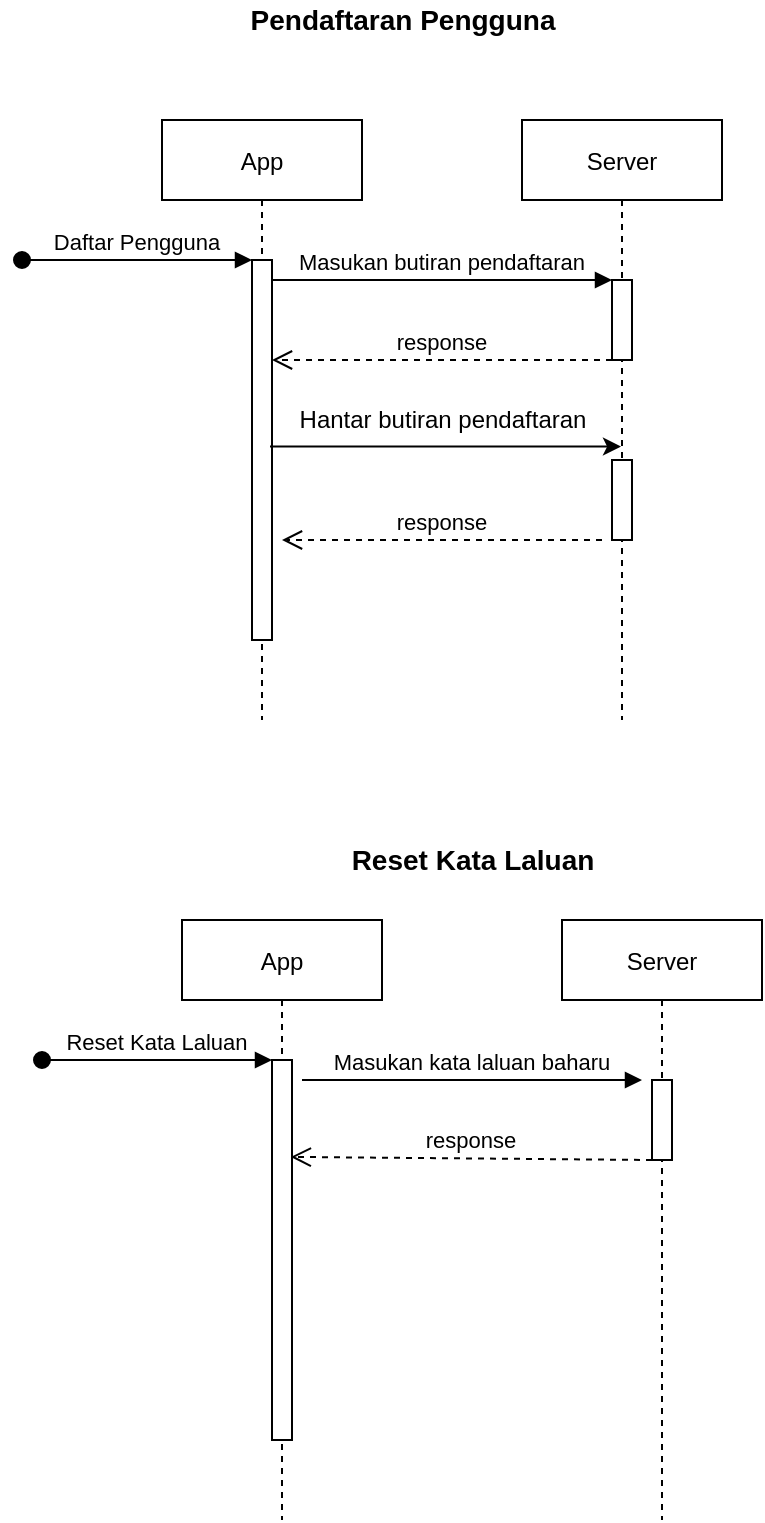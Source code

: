 <mxfile version="16.4.0" type="device"><diagram id="kgpKYQtTHZ0yAKxKKP6v" name="Page-1"><mxGraphModel dx="1278" dy="649" grid="1" gridSize="10" guides="1" tooltips="1" connect="1" arrows="1" fold="1" page="1" pageScale="1" pageWidth="850" pageHeight="1100" math="0" shadow="0"><root><mxCell id="0"/><mxCell id="1" parent="0"/><mxCell id="3nuBFxr9cyL0pnOWT2aG-1" value="App" style="shape=umlLifeline;perimeter=lifelinePerimeter;container=1;collapsible=0;recursiveResize=0;rounded=0;shadow=0;strokeWidth=1;" parent="1" vertex="1"><mxGeometry x="120" y="80" width="100" height="300" as="geometry"/></mxCell><mxCell id="3nuBFxr9cyL0pnOWT2aG-2" value="" style="points=[];perimeter=orthogonalPerimeter;rounded=0;shadow=0;strokeWidth=1;" parent="3nuBFxr9cyL0pnOWT2aG-1" vertex="1"><mxGeometry x="45" y="70" width="10" height="190" as="geometry"/></mxCell><mxCell id="3nuBFxr9cyL0pnOWT2aG-3" value="Daftar Pengguna" style="verticalAlign=bottom;startArrow=oval;endArrow=block;startSize=8;shadow=0;strokeWidth=1;" parent="3nuBFxr9cyL0pnOWT2aG-1" target="3nuBFxr9cyL0pnOWT2aG-2" edge="1"><mxGeometry relative="1" as="geometry"><mxPoint x="-70" y="70" as="sourcePoint"/></mxGeometry></mxCell><mxCell id="3nuBFxr9cyL0pnOWT2aG-5" value="Server" style="shape=umlLifeline;perimeter=lifelinePerimeter;container=1;collapsible=0;recursiveResize=0;rounded=0;shadow=0;strokeWidth=1;" parent="1" vertex="1"><mxGeometry x="300" y="80" width="100" height="300" as="geometry"/></mxCell><mxCell id="3nuBFxr9cyL0pnOWT2aG-6" value="" style="points=[];perimeter=orthogonalPerimeter;rounded=0;shadow=0;strokeWidth=1;" parent="3nuBFxr9cyL0pnOWT2aG-5" vertex="1"><mxGeometry x="45" y="80" width="10" height="40" as="geometry"/></mxCell><mxCell id="4DSg3wzex6emRIuIc0yt-2" value="response" style="verticalAlign=bottom;endArrow=open;dashed=1;endSize=8;exitX=0;exitY=0.95;shadow=0;strokeWidth=1;" parent="3nuBFxr9cyL0pnOWT2aG-5" edge="1"><mxGeometry relative="1" as="geometry"><mxPoint x="-125" y="120.0" as="targetPoint"/><mxPoint x="45" y="120.0" as="sourcePoint"/></mxGeometry></mxCell><mxCell id="4DSg3wzex6emRIuIc0yt-9" value="" style="points=[];perimeter=orthogonalPerimeter;rounded=0;shadow=0;strokeWidth=1;" parent="3nuBFxr9cyL0pnOWT2aG-5" vertex="1"><mxGeometry x="45" y="170" width="10" height="40" as="geometry"/></mxCell><mxCell id="3nuBFxr9cyL0pnOWT2aG-8" value="Masukan butiran pendaftaran" style="verticalAlign=bottom;endArrow=block;entryX=0;entryY=0;shadow=0;strokeWidth=1;" parent="1" source="3nuBFxr9cyL0pnOWT2aG-2" target="3nuBFxr9cyL0pnOWT2aG-6" edge="1"><mxGeometry relative="1" as="geometry"><mxPoint x="275" y="160" as="sourcePoint"/></mxGeometry></mxCell><mxCell id="4DSg3wzex6emRIuIc0yt-8" value="" style="endArrow=classic;html=1;rounded=0;exitX=0.9;exitY=0.491;exitDx=0;exitDy=0;exitPerimeter=0;" parent="1" source="3nuBFxr9cyL0pnOWT2aG-2" target="3nuBFxr9cyL0pnOWT2aG-5" edge="1"><mxGeometry width="50" height="50" relative="1" as="geometry"><mxPoint x="400" y="360" as="sourcePoint"/><mxPoint x="450" y="310" as="targetPoint"/></mxGeometry></mxCell><mxCell id="4DSg3wzex6emRIuIc0yt-10" value="response" style="verticalAlign=bottom;endArrow=open;dashed=1;endSize=8;exitX=0;exitY=0.95;shadow=0;strokeWidth=1;" parent="1" edge="1"><mxGeometry relative="1" as="geometry"><mxPoint x="180" y="290" as="targetPoint"/><mxPoint x="340" y="290.0" as="sourcePoint"/></mxGeometry></mxCell><mxCell id="4DSg3wzex6emRIuIc0yt-11" value="Hantar butiran pendaftaran" style="text;html=1;align=center;verticalAlign=middle;resizable=0;points=[];autosize=1;strokeColor=none;fillColor=none;" parent="1" vertex="1"><mxGeometry x="180" y="220" width="160" height="20" as="geometry"/></mxCell><mxCell id="4DSg3wzex6emRIuIc0yt-20" value="App" style="shape=umlLifeline;perimeter=lifelinePerimeter;container=1;collapsible=0;recursiveResize=0;rounded=0;shadow=0;strokeWidth=1;" parent="1" vertex="1"><mxGeometry x="130" y="480" width="100" height="300" as="geometry"/></mxCell><mxCell id="4DSg3wzex6emRIuIc0yt-21" value="" style="points=[];perimeter=orthogonalPerimeter;rounded=0;shadow=0;strokeWidth=1;" parent="4DSg3wzex6emRIuIc0yt-20" vertex="1"><mxGeometry x="45" y="70" width="10" height="190" as="geometry"/></mxCell><mxCell id="4DSg3wzex6emRIuIc0yt-22" value="Reset Kata Laluan" style="verticalAlign=bottom;startArrow=oval;endArrow=block;startSize=8;shadow=0;strokeWidth=1;" parent="4DSg3wzex6emRIuIc0yt-20" target="4DSg3wzex6emRIuIc0yt-21" edge="1"><mxGeometry relative="1" as="geometry"><mxPoint x="-70" y="70" as="sourcePoint"/></mxGeometry></mxCell><mxCell id="4DSg3wzex6emRIuIc0yt-23" value="Server" style="shape=umlLifeline;perimeter=lifelinePerimeter;container=1;collapsible=0;recursiveResize=0;rounded=0;shadow=0;strokeWidth=1;" parent="1" vertex="1"><mxGeometry x="320" y="480" width="100" height="300" as="geometry"/></mxCell><mxCell id="4DSg3wzex6emRIuIc0yt-24" value="" style="points=[];perimeter=orthogonalPerimeter;rounded=0;shadow=0;strokeWidth=1;" parent="4DSg3wzex6emRIuIc0yt-23" vertex="1"><mxGeometry x="45" y="80" width="10" height="40" as="geometry"/></mxCell><mxCell id="4DSg3wzex6emRIuIc0yt-25" value="response" style="verticalAlign=bottom;endArrow=open;dashed=1;endSize=8;exitX=0;exitY=0.95;shadow=0;strokeWidth=1;entryX=0.94;entryY=0.255;entryDx=0;entryDy=0;entryPerimeter=0;" parent="4DSg3wzex6emRIuIc0yt-23" target="4DSg3wzex6emRIuIc0yt-21" edge="1"><mxGeometry relative="1" as="geometry"><mxPoint x="-125" y="120.0" as="targetPoint"/><mxPoint x="45" y="120.0" as="sourcePoint"/></mxGeometry></mxCell><mxCell id="4DSg3wzex6emRIuIc0yt-27" value="Masukan kata laluan baharu" style="verticalAlign=bottom;endArrow=block;entryX=0;entryY=0;shadow=0;strokeWidth=1;" parent="1" edge="1"><mxGeometry relative="1" as="geometry"><mxPoint x="190" y="560" as="sourcePoint"/><mxPoint x="360" y="560" as="targetPoint"/></mxGeometry></mxCell><mxCell id="4DSg3wzex6emRIuIc0yt-29" value="&lt;font style=&quot;font-size: 14px&quot;&gt;&lt;b&gt;Pendaftaran Pengguna&lt;/b&gt;&lt;/font&gt;" style="text;html=1;align=center;verticalAlign=middle;resizable=0;points=[];autosize=1;strokeColor=none;fillColor=none;" parent="1" vertex="1"><mxGeometry x="155" y="20" width="170" height="20" as="geometry"/></mxCell><mxCell id="4DSg3wzex6emRIuIc0yt-30" value="&lt;font style=&quot;font-size: 14px&quot;&gt;&lt;b&gt;Reset Kata Laluan&lt;/b&gt;&lt;/font&gt;" style="text;html=1;align=center;verticalAlign=middle;resizable=0;points=[];autosize=1;strokeColor=none;fillColor=none;" parent="1" vertex="1"><mxGeometry x="205" y="440" width="140" height="20" as="geometry"/></mxCell></root></mxGraphModel></diagram></mxfile>